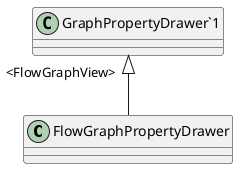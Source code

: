 @startuml
class FlowGraphPropertyDrawer {
}
"GraphPropertyDrawer`1" "<FlowGraphView>" <|-- FlowGraphPropertyDrawer
@enduml
